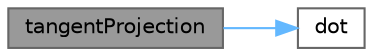 digraph "tangentProjection"
{
 // LATEX_PDF_SIZE
  bgcolor="transparent";
  edge [fontname=Helvetica,fontsize=10,labelfontname=Helvetica,labelfontsize=10];
  node [fontname=Helvetica,fontsize=10,shape=box,height=0.2,width=0.4];
  rankdir="LR";
  Node1 [id="Node000001",label="tangentProjection",height=0.2,width=0.4,color="gray40", fillcolor="grey60", style="filled", fontcolor="black",tooltip="Tangential projection."];
  Node1 -> Node2 [id="edge1_Node000001_Node000002",color="steelblue1",style="solid",tooltip=" "];
  Node2 [id="Node000002",label="dot",height=0.2,width=0.4,color="grey40", fillcolor="white", style="filled",URL="$util_8hpp.html#a67fa0c6906ccf410ef038dede765af81",tooltip="Dot product."];
}
